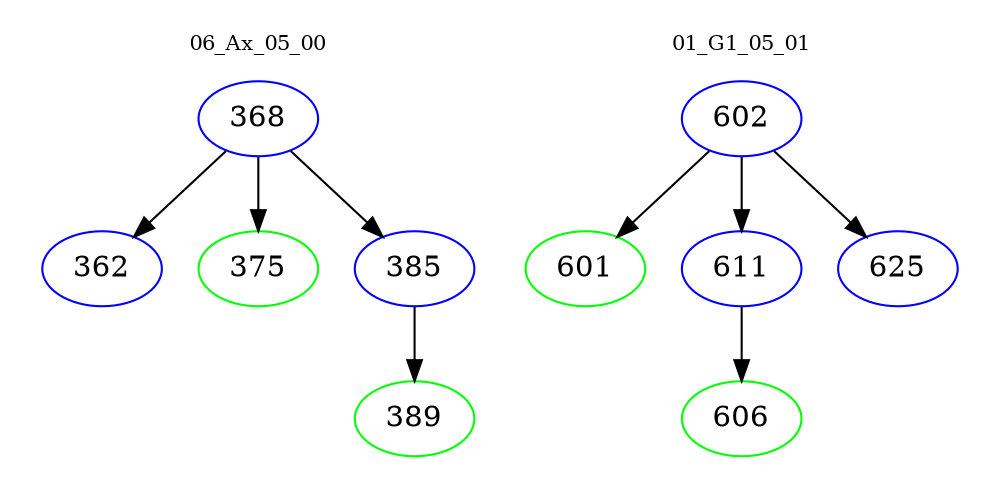 digraph{
subgraph cluster_0 {
color = white
label = "06_Ax_05_00";
fontsize=10;
T0_368 [label="368", color="blue"]
T0_368 -> T0_362 [color="black"]
T0_362 [label="362", color="blue"]
T0_368 -> T0_375 [color="black"]
T0_375 [label="375", color="green"]
T0_368 -> T0_385 [color="black"]
T0_385 [label="385", color="blue"]
T0_385 -> T0_389 [color="black"]
T0_389 [label="389", color="green"]
}
subgraph cluster_1 {
color = white
label = "01_G1_05_01";
fontsize=10;
T1_602 [label="602", color="blue"]
T1_602 -> T1_601 [color="black"]
T1_601 [label="601", color="green"]
T1_602 -> T1_611 [color="black"]
T1_611 [label="611", color="blue"]
T1_611 -> T1_606 [color="black"]
T1_606 [label="606", color="green"]
T1_602 -> T1_625 [color="black"]
T1_625 [label="625", color="blue"]
}
}

